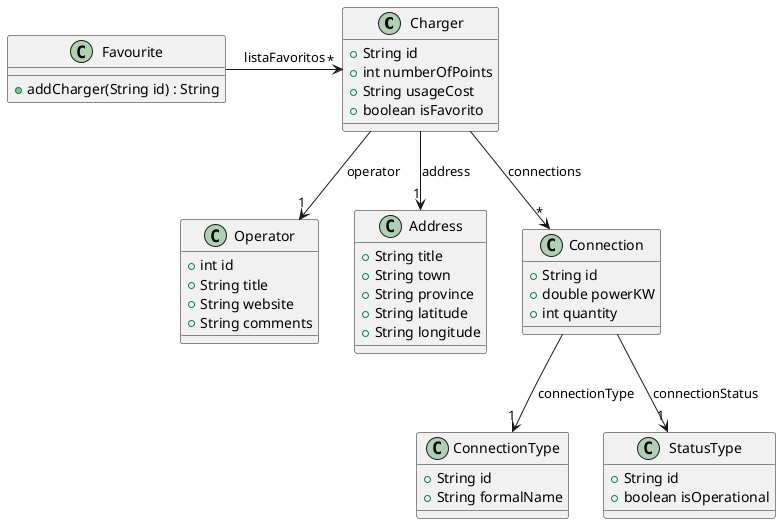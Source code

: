 @startuml dominio

class Charger {
    + String id
    + int numberOfPoints
    + String usageCost
    + boolean isFavorito
}

class Operator {
    + int id
    + String title
    + String website
    + String comments
}

class Address {
    + String title
    + String town
    + String province
    + String latitude
    + String longitude
}

class Favourite {
    + addCharger(String id) : String
}

class Connection {
    + String id
    + double powerKW
    + int quantity
}

class ConnectionType {
    + String id
    + String formalName
}

class StatusType {
    + String id
    + boolean isOperational
}


Charger -down-> "1" Address : address
Charger -down-> "1" Operator : operator
Charger -down-> "*" Connection : connections

Favourite -right-> "*" Charger: listaFavoritos

Connection -down-> "1" ConnectionType : connectionType
Connection -down-> "1" StatusType : connectionStatus

@enduml
